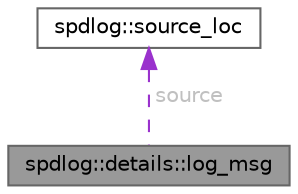 digraph "spdlog::details::log_msg"
{
 // LATEX_PDF_SIZE
  bgcolor="transparent";
  edge [fontname=Helvetica,fontsize=10,labelfontname=Helvetica,labelfontsize=10];
  node [fontname=Helvetica,fontsize=10,shape=box,height=0.2,width=0.4];
  Node1 [id="Node000001",label="spdlog::details::log_msg",height=0.2,width=0.4,color="gray40", fillcolor="grey60", style="filled", fontcolor="black",tooltip=" "];
  Node2 -> Node1 [id="edge1_Node000001_Node000002",dir="back",color="darkorchid3",style="dashed",tooltip=" ",label=" source",fontcolor="grey" ];
  Node2 [id="Node000002",label="spdlog::source_loc",height=0.2,width=0.4,color="gray40", fillcolor="white", style="filled",URL="$structspdlog_1_1source__loc.html",tooltip=" "];
}
